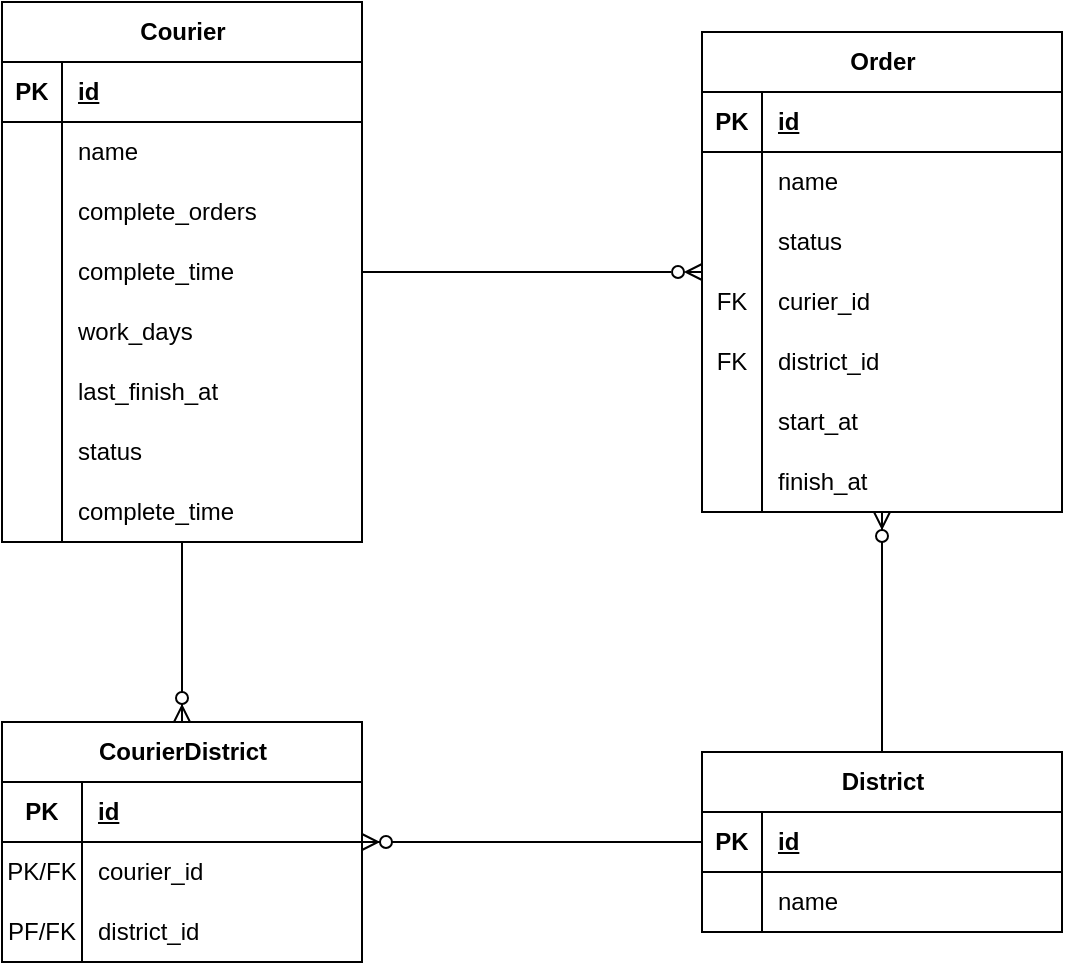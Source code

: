 <mxfile version="20.5.3" type="embed"><diagram name="Страница — 1" id="uqU95yG3TvSXFY3aSD02"><mxGraphModel dx="974" dy="405" grid="1" gridSize="10" guides="1" tooltips="1" connect="1" arrows="1" fold="1" page="1" pageScale="1" pageWidth="827" pageHeight="1169" math="0" shadow="0"><root><mxCell id="0"/><mxCell id="1" parent="0"/><mxCell id="-4Ij0C6LsRWxzvhSUCEn-1" value="Courier" style="shape=table;startSize=30;container=1;collapsible=1;childLayout=tableLayout;fixedRows=1;rowLines=0;fontStyle=1;align=center;resizeLast=1;html=1;" parent="1" vertex="1"><mxGeometry x="90" y="120" width="180" height="270" as="geometry"/></mxCell><mxCell id="-4Ij0C6LsRWxzvhSUCEn-2" value="" style="shape=tableRow;horizontal=0;startSize=0;swimlaneHead=0;swimlaneBody=0;fillColor=none;collapsible=0;dropTarget=0;points=[[0,0.5],[1,0.5]];portConstraint=eastwest;top=0;left=0;right=0;bottom=1;" parent="-4Ij0C6LsRWxzvhSUCEn-1" vertex="1"><mxGeometry y="30" width="180" height="30" as="geometry"/></mxCell><mxCell id="-4Ij0C6LsRWxzvhSUCEn-3" value="PK" style="shape=partialRectangle;connectable=0;fillColor=none;top=0;left=0;bottom=0;right=0;fontStyle=1;overflow=hidden;whiteSpace=wrap;html=1;" parent="-4Ij0C6LsRWxzvhSUCEn-2" vertex="1"><mxGeometry width="30" height="30" as="geometry"><mxRectangle width="30" height="30" as="alternateBounds"/></mxGeometry></mxCell><mxCell id="-4Ij0C6LsRWxzvhSUCEn-4" value="id" style="shape=partialRectangle;connectable=0;fillColor=none;top=0;left=0;bottom=0;right=0;align=left;spacingLeft=6;fontStyle=5;overflow=hidden;whiteSpace=wrap;html=1;" parent="-4Ij0C6LsRWxzvhSUCEn-2" vertex="1"><mxGeometry x="30" width="150" height="30" as="geometry"><mxRectangle width="150" height="30" as="alternateBounds"/></mxGeometry></mxCell><mxCell id="-4Ij0C6LsRWxzvhSUCEn-5" value="" style="shape=tableRow;horizontal=0;startSize=0;swimlaneHead=0;swimlaneBody=0;fillColor=none;collapsible=0;dropTarget=0;points=[[0,0.5],[1,0.5]];portConstraint=eastwest;top=0;left=0;right=0;bottom=0;" parent="-4Ij0C6LsRWxzvhSUCEn-1" vertex="1"><mxGeometry y="60" width="180" height="30" as="geometry"/></mxCell><mxCell id="-4Ij0C6LsRWxzvhSUCEn-6" value="" style="shape=partialRectangle;connectable=0;fillColor=none;top=0;left=0;bottom=0;right=0;editable=1;overflow=hidden;whiteSpace=wrap;html=1;" parent="-4Ij0C6LsRWxzvhSUCEn-5" vertex="1"><mxGeometry width="30" height="30" as="geometry"><mxRectangle width="30" height="30" as="alternateBounds"/></mxGeometry></mxCell><mxCell id="-4Ij0C6LsRWxzvhSUCEn-7" value="name" style="shape=partialRectangle;connectable=0;fillColor=none;top=0;left=0;bottom=0;right=0;align=left;spacingLeft=6;overflow=hidden;whiteSpace=wrap;html=1;" parent="-4Ij0C6LsRWxzvhSUCEn-5" vertex="1"><mxGeometry x="30" width="150" height="30" as="geometry"><mxRectangle width="150" height="30" as="alternateBounds"/></mxGeometry></mxCell><mxCell id="-4Ij0C6LsRWxzvhSUCEn-8" value="" style="shape=tableRow;horizontal=0;startSize=0;swimlaneHead=0;swimlaneBody=0;fillColor=none;collapsible=0;dropTarget=0;points=[[0,0.5],[1,0.5]];portConstraint=eastwest;top=0;left=0;right=0;bottom=0;" parent="-4Ij0C6LsRWxzvhSUCEn-1" vertex="1"><mxGeometry y="90" width="180" height="30" as="geometry"/></mxCell><mxCell id="-4Ij0C6LsRWxzvhSUCEn-9" value="" style="shape=partialRectangle;connectable=0;fillColor=none;top=0;left=0;bottom=0;right=0;editable=1;overflow=hidden;whiteSpace=wrap;html=1;" parent="-4Ij0C6LsRWxzvhSUCEn-8" vertex="1"><mxGeometry width="30" height="30" as="geometry"><mxRectangle width="30" height="30" as="alternateBounds"/></mxGeometry></mxCell><mxCell id="-4Ij0C6LsRWxzvhSUCEn-10" value="complete_orders" style="shape=partialRectangle;connectable=0;fillColor=none;top=0;left=0;bottom=0;right=0;align=left;spacingLeft=6;overflow=hidden;whiteSpace=wrap;html=1;" parent="-4Ij0C6LsRWxzvhSUCEn-8" vertex="1"><mxGeometry x="30" width="150" height="30" as="geometry"><mxRectangle width="150" height="30" as="alternateBounds"/></mxGeometry></mxCell><mxCell id="-4Ij0C6LsRWxzvhSUCEn-11" value="" style="shape=tableRow;horizontal=0;startSize=0;swimlaneHead=0;swimlaneBody=0;fillColor=none;collapsible=0;dropTarget=0;points=[[0,0.5],[1,0.5]];portConstraint=eastwest;top=0;left=0;right=0;bottom=0;" parent="-4Ij0C6LsRWxzvhSUCEn-1" vertex="1"><mxGeometry y="120" width="180" height="30" as="geometry"/></mxCell><mxCell id="-4Ij0C6LsRWxzvhSUCEn-12" value="" style="shape=partialRectangle;connectable=0;fillColor=none;top=0;left=0;bottom=0;right=0;editable=1;overflow=hidden;whiteSpace=wrap;html=1;" parent="-4Ij0C6LsRWxzvhSUCEn-11" vertex="1"><mxGeometry width="30" height="30" as="geometry"><mxRectangle width="30" height="30" as="alternateBounds"/></mxGeometry></mxCell><mxCell id="-4Ij0C6LsRWxzvhSUCEn-13" value="complete_time" style="shape=partialRectangle;connectable=0;fillColor=none;top=0;left=0;bottom=0;right=0;align=left;spacingLeft=6;overflow=hidden;whiteSpace=wrap;html=1;" parent="-4Ij0C6LsRWxzvhSUCEn-11" vertex="1"><mxGeometry x="30" width="150" height="30" as="geometry"><mxRectangle width="150" height="30" as="alternateBounds"/></mxGeometry></mxCell><mxCell id="-4Ij0C6LsRWxzvhSUCEn-56" value="" style="shape=tableRow;horizontal=0;startSize=0;swimlaneHead=0;swimlaneBody=0;fillColor=none;collapsible=0;dropTarget=0;points=[[0,0.5],[1,0.5]];portConstraint=eastwest;top=0;left=0;right=0;bottom=0;" parent="-4Ij0C6LsRWxzvhSUCEn-1" vertex="1"><mxGeometry y="150" width="180" height="30" as="geometry"/></mxCell><mxCell id="-4Ij0C6LsRWxzvhSUCEn-57" value="" style="shape=partialRectangle;connectable=0;fillColor=none;top=0;left=0;bottom=0;right=0;editable=1;overflow=hidden;whiteSpace=wrap;html=1;" parent="-4Ij0C6LsRWxzvhSUCEn-56" vertex="1"><mxGeometry width="30" height="30" as="geometry"><mxRectangle width="30" height="30" as="alternateBounds"/></mxGeometry></mxCell><mxCell id="-4Ij0C6LsRWxzvhSUCEn-58" value="work_days" style="shape=partialRectangle;connectable=0;fillColor=none;top=0;left=0;bottom=0;right=0;align=left;spacingLeft=6;overflow=hidden;whiteSpace=wrap;html=1;" parent="-4Ij0C6LsRWxzvhSUCEn-56" vertex="1"><mxGeometry x="30" width="150" height="30" as="geometry"><mxRectangle width="150" height="30" as="alternateBounds"/></mxGeometry></mxCell><mxCell id="-4Ij0C6LsRWxzvhSUCEn-59" value="" style="shape=tableRow;horizontal=0;startSize=0;swimlaneHead=0;swimlaneBody=0;fillColor=none;collapsible=0;dropTarget=0;points=[[0,0.5],[1,0.5]];portConstraint=eastwest;top=0;left=0;right=0;bottom=0;" parent="-4Ij0C6LsRWxzvhSUCEn-1" vertex="1"><mxGeometry y="180" width="180" height="30" as="geometry"/></mxCell><mxCell id="-4Ij0C6LsRWxzvhSUCEn-60" value="" style="shape=partialRectangle;connectable=0;fillColor=none;top=0;left=0;bottom=0;right=0;editable=1;overflow=hidden;whiteSpace=wrap;html=1;" parent="-4Ij0C6LsRWxzvhSUCEn-59" vertex="1"><mxGeometry width="30" height="30" as="geometry"><mxRectangle width="30" height="30" as="alternateBounds"/></mxGeometry></mxCell><mxCell id="-4Ij0C6LsRWxzvhSUCEn-61" value="last_finish_at" style="shape=partialRectangle;connectable=0;fillColor=none;top=0;left=0;bottom=0;right=0;align=left;spacingLeft=6;overflow=hidden;whiteSpace=wrap;html=1;" parent="-4Ij0C6LsRWxzvhSUCEn-59" vertex="1"><mxGeometry x="30" width="150" height="30" as="geometry"><mxRectangle width="150" height="30" as="alternateBounds"/></mxGeometry></mxCell><mxCell id="-4Ij0C6LsRWxzvhSUCEn-62" value="" style="shape=tableRow;horizontal=0;startSize=0;swimlaneHead=0;swimlaneBody=0;fillColor=none;collapsible=0;dropTarget=0;points=[[0,0.5],[1,0.5]];portConstraint=eastwest;top=0;left=0;right=0;bottom=0;" parent="-4Ij0C6LsRWxzvhSUCEn-1" vertex="1"><mxGeometry y="210" width="180" height="30" as="geometry"/></mxCell><mxCell id="-4Ij0C6LsRWxzvhSUCEn-63" value="" style="shape=partialRectangle;connectable=0;fillColor=none;top=0;left=0;bottom=0;right=0;editable=1;overflow=hidden;whiteSpace=wrap;html=1;" parent="-4Ij0C6LsRWxzvhSUCEn-62" vertex="1"><mxGeometry width="30" height="30" as="geometry"><mxRectangle width="30" height="30" as="alternateBounds"/></mxGeometry></mxCell><mxCell id="-4Ij0C6LsRWxzvhSUCEn-64" value="status" style="shape=partialRectangle;connectable=0;fillColor=none;top=0;left=0;bottom=0;right=0;align=left;spacingLeft=6;overflow=hidden;whiteSpace=wrap;html=1;" parent="-4Ij0C6LsRWxzvhSUCEn-62" vertex="1"><mxGeometry x="30" width="150" height="30" as="geometry"><mxRectangle width="150" height="30" as="alternateBounds"/></mxGeometry></mxCell><mxCell id="-4Ij0C6LsRWxzvhSUCEn-65" value="" style="shape=tableRow;horizontal=0;startSize=0;swimlaneHead=0;swimlaneBody=0;fillColor=none;collapsible=0;dropTarget=0;points=[[0,0.5],[1,0.5]];portConstraint=eastwest;top=0;left=0;right=0;bottom=0;" parent="-4Ij0C6LsRWxzvhSUCEn-1" vertex="1"><mxGeometry y="240" width="180" height="30" as="geometry"/></mxCell><mxCell id="-4Ij0C6LsRWxzvhSUCEn-66" value="" style="shape=partialRectangle;connectable=0;fillColor=none;top=0;left=0;bottom=0;right=0;editable=1;overflow=hidden;whiteSpace=wrap;html=1;" parent="-4Ij0C6LsRWxzvhSUCEn-65" vertex="1"><mxGeometry width="30" height="30" as="geometry"><mxRectangle width="30" height="30" as="alternateBounds"/></mxGeometry></mxCell><mxCell id="-4Ij0C6LsRWxzvhSUCEn-67" value="complete_time" style="shape=partialRectangle;connectable=0;fillColor=none;top=0;left=0;bottom=0;right=0;align=left;spacingLeft=6;overflow=hidden;whiteSpace=wrap;html=1;" parent="-4Ij0C6LsRWxzvhSUCEn-65" vertex="1"><mxGeometry x="30" width="150" height="30" as="geometry"><mxRectangle width="150" height="30" as="alternateBounds"/></mxGeometry></mxCell><mxCell id="-4Ij0C6LsRWxzvhSUCEn-14" value="Order" style="shape=table;startSize=30;container=1;collapsible=1;childLayout=tableLayout;fixedRows=1;rowLines=0;fontStyle=1;align=center;resizeLast=1;html=1;" parent="1" vertex="1"><mxGeometry x="440" y="135" width="180" height="240" as="geometry"/></mxCell><mxCell id="-4Ij0C6LsRWxzvhSUCEn-15" value="" style="shape=tableRow;horizontal=0;startSize=0;swimlaneHead=0;swimlaneBody=0;fillColor=none;collapsible=0;dropTarget=0;points=[[0,0.5],[1,0.5]];portConstraint=eastwest;top=0;left=0;right=0;bottom=1;" parent="-4Ij0C6LsRWxzvhSUCEn-14" vertex="1"><mxGeometry y="30" width="180" height="30" as="geometry"/></mxCell><mxCell id="-4Ij0C6LsRWxzvhSUCEn-16" value="PK" style="shape=partialRectangle;connectable=0;fillColor=none;top=0;left=0;bottom=0;right=0;fontStyle=1;overflow=hidden;whiteSpace=wrap;html=1;" parent="-4Ij0C6LsRWxzvhSUCEn-15" vertex="1"><mxGeometry width="30" height="30" as="geometry"><mxRectangle width="30" height="30" as="alternateBounds"/></mxGeometry></mxCell><mxCell id="-4Ij0C6LsRWxzvhSUCEn-17" value="id" style="shape=partialRectangle;connectable=0;fillColor=none;top=0;left=0;bottom=0;right=0;align=left;spacingLeft=6;fontStyle=5;overflow=hidden;whiteSpace=wrap;html=1;" parent="-4Ij0C6LsRWxzvhSUCEn-15" vertex="1"><mxGeometry x="30" width="150" height="30" as="geometry"><mxRectangle width="150" height="30" as="alternateBounds"/></mxGeometry></mxCell><mxCell id="-4Ij0C6LsRWxzvhSUCEn-18" value="" style="shape=tableRow;horizontal=0;startSize=0;swimlaneHead=0;swimlaneBody=0;fillColor=none;collapsible=0;dropTarget=0;points=[[0,0.5],[1,0.5]];portConstraint=eastwest;top=0;left=0;right=0;bottom=0;" parent="-4Ij0C6LsRWxzvhSUCEn-14" vertex="1"><mxGeometry y="60" width="180" height="30" as="geometry"/></mxCell><mxCell id="-4Ij0C6LsRWxzvhSUCEn-19" value="" style="shape=partialRectangle;connectable=0;fillColor=none;top=0;left=0;bottom=0;right=0;editable=1;overflow=hidden;whiteSpace=wrap;html=1;" parent="-4Ij0C6LsRWxzvhSUCEn-18" vertex="1"><mxGeometry width="30" height="30" as="geometry"><mxRectangle width="30" height="30" as="alternateBounds"/></mxGeometry></mxCell><mxCell id="-4Ij0C6LsRWxzvhSUCEn-20" value="name" style="shape=partialRectangle;connectable=0;fillColor=none;top=0;left=0;bottom=0;right=0;align=left;spacingLeft=6;overflow=hidden;whiteSpace=wrap;html=1;" parent="-4Ij0C6LsRWxzvhSUCEn-18" vertex="1"><mxGeometry x="30" width="150" height="30" as="geometry"><mxRectangle width="150" height="30" as="alternateBounds"/></mxGeometry></mxCell><mxCell id="-4Ij0C6LsRWxzvhSUCEn-21" value="" style="shape=tableRow;horizontal=0;startSize=0;swimlaneHead=0;swimlaneBody=0;fillColor=none;collapsible=0;dropTarget=0;points=[[0,0.5],[1,0.5]];portConstraint=eastwest;top=0;left=0;right=0;bottom=0;" parent="-4Ij0C6LsRWxzvhSUCEn-14" vertex="1"><mxGeometry y="90" width="180" height="30" as="geometry"/></mxCell><mxCell id="-4Ij0C6LsRWxzvhSUCEn-22" value="" style="shape=partialRectangle;connectable=0;fillColor=none;top=0;left=0;bottom=0;right=0;editable=1;overflow=hidden;whiteSpace=wrap;html=1;" parent="-4Ij0C6LsRWxzvhSUCEn-21" vertex="1"><mxGeometry width="30" height="30" as="geometry"><mxRectangle width="30" height="30" as="alternateBounds"/></mxGeometry></mxCell><mxCell id="-4Ij0C6LsRWxzvhSUCEn-23" value="status" style="shape=partialRectangle;connectable=0;fillColor=none;top=0;left=0;bottom=0;right=0;align=left;spacingLeft=6;overflow=hidden;whiteSpace=wrap;html=1;" parent="-4Ij0C6LsRWxzvhSUCEn-21" vertex="1"><mxGeometry x="30" width="150" height="30" as="geometry"><mxRectangle width="150" height="30" as="alternateBounds"/></mxGeometry></mxCell><mxCell id="-4Ij0C6LsRWxzvhSUCEn-24" value="" style="shape=tableRow;horizontal=0;startSize=0;swimlaneHead=0;swimlaneBody=0;fillColor=none;collapsible=0;dropTarget=0;points=[[0,0.5],[1,0.5]];portConstraint=eastwest;top=0;left=0;right=0;bottom=0;" parent="-4Ij0C6LsRWxzvhSUCEn-14" vertex="1"><mxGeometry y="120" width="180" height="30" as="geometry"/></mxCell><mxCell id="-4Ij0C6LsRWxzvhSUCEn-25" value="FK" style="shape=partialRectangle;connectable=0;fillColor=none;top=0;left=0;bottom=0;right=0;editable=1;overflow=hidden;whiteSpace=wrap;html=1;" parent="-4Ij0C6LsRWxzvhSUCEn-24" vertex="1"><mxGeometry width="30" height="30" as="geometry"><mxRectangle width="30" height="30" as="alternateBounds"/></mxGeometry></mxCell><mxCell id="-4Ij0C6LsRWxzvhSUCEn-26" value="curier_id" style="shape=partialRectangle;connectable=0;fillColor=none;top=0;left=0;bottom=0;right=0;align=left;spacingLeft=6;overflow=hidden;whiteSpace=wrap;html=1;" parent="-4Ij0C6LsRWxzvhSUCEn-24" vertex="1"><mxGeometry x="30" width="150" height="30" as="geometry"><mxRectangle width="150" height="30" as="alternateBounds"/></mxGeometry></mxCell><mxCell id="-4Ij0C6LsRWxzvhSUCEn-68" value="" style="shape=tableRow;horizontal=0;startSize=0;swimlaneHead=0;swimlaneBody=0;fillColor=none;collapsible=0;dropTarget=0;points=[[0,0.5],[1,0.5]];portConstraint=eastwest;top=0;left=0;right=0;bottom=0;" parent="-4Ij0C6LsRWxzvhSUCEn-14" vertex="1"><mxGeometry y="150" width="180" height="30" as="geometry"/></mxCell><mxCell id="-4Ij0C6LsRWxzvhSUCEn-69" value="FK" style="shape=partialRectangle;connectable=0;fillColor=none;top=0;left=0;bottom=0;right=0;editable=1;overflow=hidden;whiteSpace=wrap;html=1;" parent="-4Ij0C6LsRWxzvhSUCEn-68" vertex="1"><mxGeometry width="30" height="30" as="geometry"><mxRectangle width="30" height="30" as="alternateBounds"/></mxGeometry></mxCell><mxCell id="-4Ij0C6LsRWxzvhSUCEn-70" value="district_id" style="shape=partialRectangle;connectable=0;fillColor=none;top=0;left=0;bottom=0;right=0;align=left;spacingLeft=6;overflow=hidden;whiteSpace=wrap;html=1;" parent="-4Ij0C6LsRWxzvhSUCEn-68" vertex="1"><mxGeometry x="30" width="150" height="30" as="geometry"><mxRectangle width="150" height="30" as="alternateBounds"/></mxGeometry></mxCell><mxCell id="-4Ij0C6LsRWxzvhSUCEn-71" value="" style="shape=tableRow;horizontal=0;startSize=0;swimlaneHead=0;swimlaneBody=0;fillColor=none;collapsible=0;dropTarget=0;points=[[0,0.5],[1,0.5]];portConstraint=eastwest;top=0;left=0;right=0;bottom=0;" parent="-4Ij0C6LsRWxzvhSUCEn-14" vertex="1"><mxGeometry y="180" width="180" height="30" as="geometry"/></mxCell><mxCell id="-4Ij0C6LsRWxzvhSUCEn-72" value="" style="shape=partialRectangle;connectable=0;fillColor=none;top=0;left=0;bottom=0;right=0;editable=1;overflow=hidden;whiteSpace=wrap;html=1;" parent="-4Ij0C6LsRWxzvhSUCEn-71" vertex="1"><mxGeometry width="30" height="30" as="geometry"><mxRectangle width="30" height="30" as="alternateBounds"/></mxGeometry></mxCell><mxCell id="-4Ij0C6LsRWxzvhSUCEn-73" value="start_at" style="shape=partialRectangle;connectable=0;fillColor=none;top=0;left=0;bottom=0;right=0;align=left;spacingLeft=6;overflow=hidden;whiteSpace=wrap;html=1;" parent="-4Ij0C6LsRWxzvhSUCEn-71" vertex="1"><mxGeometry x="30" width="150" height="30" as="geometry"><mxRectangle width="150" height="30" as="alternateBounds"/></mxGeometry></mxCell><mxCell id="-4Ij0C6LsRWxzvhSUCEn-74" value="" style="shape=tableRow;horizontal=0;startSize=0;swimlaneHead=0;swimlaneBody=0;fillColor=none;collapsible=0;dropTarget=0;points=[[0,0.5],[1,0.5]];portConstraint=eastwest;top=0;left=0;right=0;bottom=0;" parent="-4Ij0C6LsRWxzvhSUCEn-14" vertex="1"><mxGeometry y="210" width="180" height="30" as="geometry"/></mxCell><mxCell id="-4Ij0C6LsRWxzvhSUCEn-75" value="" style="shape=partialRectangle;connectable=0;fillColor=none;top=0;left=0;bottom=0;right=0;editable=1;overflow=hidden;whiteSpace=wrap;html=1;" parent="-4Ij0C6LsRWxzvhSUCEn-74" vertex="1"><mxGeometry width="30" height="30" as="geometry"><mxRectangle width="30" height="30" as="alternateBounds"/></mxGeometry></mxCell><mxCell id="-4Ij0C6LsRWxzvhSUCEn-76" value="finish_at" style="shape=partialRectangle;connectable=0;fillColor=none;top=0;left=0;bottom=0;right=0;align=left;spacingLeft=6;overflow=hidden;whiteSpace=wrap;html=1;" parent="-4Ij0C6LsRWxzvhSUCEn-74" vertex="1"><mxGeometry x="30" width="150" height="30" as="geometry"><mxRectangle width="150" height="30" as="alternateBounds"/></mxGeometry></mxCell><mxCell id="-4Ij0C6LsRWxzvhSUCEn-27" value="District" style="shape=table;startSize=30;container=1;collapsible=1;childLayout=tableLayout;fixedRows=1;rowLines=0;fontStyle=1;align=center;resizeLast=1;html=1;" parent="1" vertex="1"><mxGeometry x="440" y="495" width="180" height="90" as="geometry"/></mxCell><mxCell id="-4Ij0C6LsRWxzvhSUCEn-28" value="" style="shape=tableRow;horizontal=0;startSize=0;swimlaneHead=0;swimlaneBody=0;fillColor=none;collapsible=0;dropTarget=0;points=[[0,0.5],[1,0.5]];portConstraint=eastwest;top=0;left=0;right=0;bottom=1;" parent="-4Ij0C6LsRWxzvhSUCEn-27" vertex="1"><mxGeometry y="30" width="180" height="30" as="geometry"/></mxCell><mxCell id="-4Ij0C6LsRWxzvhSUCEn-29" value="PK" style="shape=partialRectangle;connectable=0;fillColor=none;top=0;left=0;bottom=0;right=0;fontStyle=1;overflow=hidden;whiteSpace=wrap;html=1;" parent="-4Ij0C6LsRWxzvhSUCEn-28" vertex="1"><mxGeometry width="30" height="30" as="geometry"><mxRectangle width="30" height="30" as="alternateBounds"/></mxGeometry></mxCell><mxCell id="-4Ij0C6LsRWxzvhSUCEn-30" value="id" style="shape=partialRectangle;connectable=0;fillColor=none;top=0;left=0;bottom=0;right=0;align=left;spacingLeft=6;fontStyle=5;overflow=hidden;whiteSpace=wrap;html=1;" parent="-4Ij0C6LsRWxzvhSUCEn-28" vertex="1"><mxGeometry x="30" width="150" height="30" as="geometry"><mxRectangle width="150" height="30" as="alternateBounds"/></mxGeometry></mxCell><mxCell id="-4Ij0C6LsRWxzvhSUCEn-31" value="" style="shape=tableRow;horizontal=0;startSize=0;swimlaneHead=0;swimlaneBody=0;fillColor=none;collapsible=0;dropTarget=0;points=[[0,0.5],[1,0.5]];portConstraint=eastwest;top=0;left=0;right=0;bottom=0;" parent="-4Ij0C6LsRWxzvhSUCEn-27" vertex="1"><mxGeometry y="60" width="180" height="30" as="geometry"/></mxCell><mxCell id="-4Ij0C6LsRWxzvhSUCEn-32" value="" style="shape=partialRectangle;connectable=0;fillColor=none;top=0;left=0;bottom=0;right=0;editable=1;overflow=hidden;whiteSpace=wrap;html=1;" parent="-4Ij0C6LsRWxzvhSUCEn-31" vertex="1"><mxGeometry width="30" height="30" as="geometry"><mxRectangle width="30" height="30" as="alternateBounds"/></mxGeometry></mxCell><mxCell id="-4Ij0C6LsRWxzvhSUCEn-33" value="name" style="shape=partialRectangle;connectable=0;fillColor=none;top=0;left=0;bottom=0;right=0;align=left;spacingLeft=6;overflow=hidden;whiteSpace=wrap;html=1;" parent="-4Ij0C6LsRWxzvhSUCEn-31" vertex="1"><mxGeometry x="30" width="150" height="30" as="geometry"><mxRectangle width="150" height="30" as="alternateBounds"/></mxGeometry></mxCell><mxCell id="-4Ij0C6LsRWxzvhSUCEn-40" value="CourierDistrict" style="shape=table;startSize=30;container=1;collapsible=1;childLayout=tableLayout;fixedRows=1;rowLines=0;fontStyle=1;align=center;resizeLast=1;html=1;" parent="1" vertex="1"><mxGeometry x="90" y="480" width="180" height="120" as="geometry"/></mxCell><mxCell id="-4Ij0C6LsRWxzvhSUCEn-41" value="" style="shape=tableRow;horizontal=0;startSize=0;swimlaneHead=0;swimlaneBody=0;fillColor=none;collapsible=0;dropTarget=0;points=[[0,0.5],[1,0.5]];portConstraint=eastwest;top=0;left=0;right=0;bottom=1;" parent="-4Ij0C6LsRWxzvhSUCEn-40" vertex="1"><mxGeometry y="30" width="180" height="30" as="geometry"/></mxCell><mxCell id="-4Ij0C6LsRWxzvhSUCEn-42" value="PK" style="shape=partialRectangle;connectable=0;fillColor=none;top=0;left=0;bottom=0;right=0;fontStyle=1;overflow=hidden;whiteSpace=wrap;html=1;" parent="-4Ij0C6LsRWxzvhSUCEn-41" vertex="1"><mxGeometry width="40" height="30" as="geometry"><mxRectangle width="40" height="30" as="alternateBounds"/></mxGeometry></mxCell><mxCell id="-4Ij0C6LsRWxzvhSUCEn-43" value="id" style="shape=partialRectangle;connectable=0;fillColor=none;top=0;left=0;bottom=0;right=0;align=left;spacingLeft=6;fontStyle=5;overflow=hidden;whiteSpace=wrap;html=1;" parent="-4Ij0C6LsRWxzvhSUCEn-41" vertex="1"><mxGeometry x="40" width="140" height="30" as="geometry"><mxRectangle width="140" height="30" as="alternateBounds"/></mxGeometry></mxCell><mxCell id="-4Ij0C6LsRWxzvhSUCEn-44" value="" style="shape=tableRow;horizontal=0;startSize=0;swimlaneHead=0;swimlaneBody=0;fillColor=none;collapsible=0;dropTarget=0;points=[[0,0.5],[1,0.5]];portConstraint=eastwest;top=0;left=0;right=0;bottom=0;" parent="-4Ij0C6LsRWxzvhSUCEn-40" vertex="1"><mxGeometry y="60" width="180" height="30" as="geometry"/></mxCell><mxCell id="-4Ij0C6LsRWxzvhSUCEn-45" value="PK/FK" style="shape=partialRectangle;connectable=0;fillColor=none;top=0;left=0;bottom=0;right=0;editable=1;overflow=hidden;whiteSpace=wrap;html=1;" parent="-4Ij0C6LsRWxzvhSUCEn-44" vertex="1"><mxGeometry width="40" height="30" as="geometry"><mxRectangle width="40" height="30" as="alternateBounds"/></mxGeometry></mxCell><mxCell id="-4Ij0C6LsRWxzvhSUCEn-46" value="courier_id" style="shape=partialRectangle;connectable=0;fillColor=none;top=0;left=0;bottom=0;right=0;align=left;spacingLeft=6;overflow=hidden;whiteSpace=wrap;html=1;" parent="-4Ij0C6LsRWxzvhSUCEn-44" vertex="1"><mxGeometry x="40" width="140" height="30" as="geometry"><mxRectangle width="140" height="30" as="alternateBounds"/></mxGeometry></mxCell><mxCell id="-4Ij0C6LsRWxzvhSUCEn-47" value="" style="shape=tableRow;horizontal=0;startSize=0;swimlaneHead=0;swimlaneBody=0;fillColor=none;collapsible=0;dropTarget=0;points=[[0,0.5],[1,0.5]];portConstraint=eastwest;top=0;left=0;right=0;bottom=0;" parent="-4Ij0C6LsRWxzvhSUCEn-40" vertex="1"><mxGeometry y="90" width="180" height="30" as="geometry"/></mxCell><mxCell id="-4Ij0C6LsRWxzvhSUCEn-48" value="PF/FK" style="shape=partialRectangle;connectable=0;fillColor=none;top=0;left=0;bottom=0;right=0;editable=1;overflow=hidden;whiteSpace=wrap;html=1;" parent="-4Ij0C6LsRWxzvhSUCEn-47" vertex="1"><mxGeometry width="40" height="30" as="geometry"><mxRectangle width="40" height="30" as="alternateBounds"/></mxGeometry></mxCell><mxCell id="-4Ij0C6LsRWxzvhSUCEn-49" value="district_id" style="shape=partialRectangle;connectable=0;fillColor=none;top=0;left=0;bottom=0;right=0;align=left;spacingLeft=6;overflow=hidden;whiteSpace=wrap;html=1;" parent="-4Ij0C6LsRWxzvhSUCEn-47" vertex="1"><mxGeometry x="40" width="140" height="30" as="geometry"><mxRectangle width="140" height="30" as="alternateBounds"/></mxGeometry></mxCell><mxCell id="-4Ij0C6LsRWxzvhSUCEn-80" value="" style="edgeStyle=entityRelationEdgeStyle;fontSize=12;html=1;endArrow=ERzeroToMany;endFill=0;rounded=0;startArrow=none;startFill=0;" parent="1" source="-4Ij0C6LsRWxzvhSUCEn-1" target="-4Ij0C6LsRWxzvhSUCEn-14" edge="1"><mxGeometry width="100" height="100" relative="1" as="geometry"><mxPoint x="380" y="470" as="sourcePoint"/><mxPoint x="480" y="370" as="targetPoint"/></mxGeometry></mxCell><mxCell id="-4Ij0C6LsRWxzvhSUCEn-81" value="" style="edgeStyle=orthogonalEdgeStyle;fontSize=12;html=1;endArrow=ERzeroToMany;endFill=1;rounded=0;" parent="1" source="-4Ij0C6LsRWxzvhSUCEn-27" target="-4Ij0C6LsRWxzvhSUCEn-14" edge="1"><mxGeometry width="100" height="100" relative="1" as="geometry"><mxPoint x="380" y="470" as="sourcePoint"/><mxPoint x="480" y="370" as="targetPoint"/></mxGeometry></mxCell><mxCell id="-4Ij0C6LsRWxzvhSUCEn-82" value="" style="edgeStyle=orthogonalEdgeStyle;fontSize=12;html=1;endArrow=ERzeroToMany;endFill=1;rounded=0;" parent="1" source="-4Ij0C6LsRWxzvhSUCEn-1" target="-4Ij0C6LsRWxzvhSUCEn-40" edge="1"><mxGeometry width="100" height="100" relative="1" as="geometry"><mxPoint x="250" y="490" as="sourcePoint"/><mxPoint x="250" y="370" as="targetPoint"/></mxGeometry></mxCell><mxCell id="-4Ij0C6LsRWxzvhSUCEn-83" value="" style="edgeStyle=orthogonalEdgeStyle;fontSize=12;html=1;endArrow=ERzeroToMany;endFill=1;rounded=0;" parent="1" source="-4Ij0C6LsRWxzvhSUCEn-27" target="-4Ij0C6LsRWxzvhSUCEn-40" edge="1"><mxGeometry width="100" height="100" relative="1" as="geometry"><mxPoint x="190" y="400" as="sourcePoint"/><mxPoint x="190" y="500" as="targetPoint"/></mxGeometry></mxCell></root></mxGraphModel></diagram></mxfile>